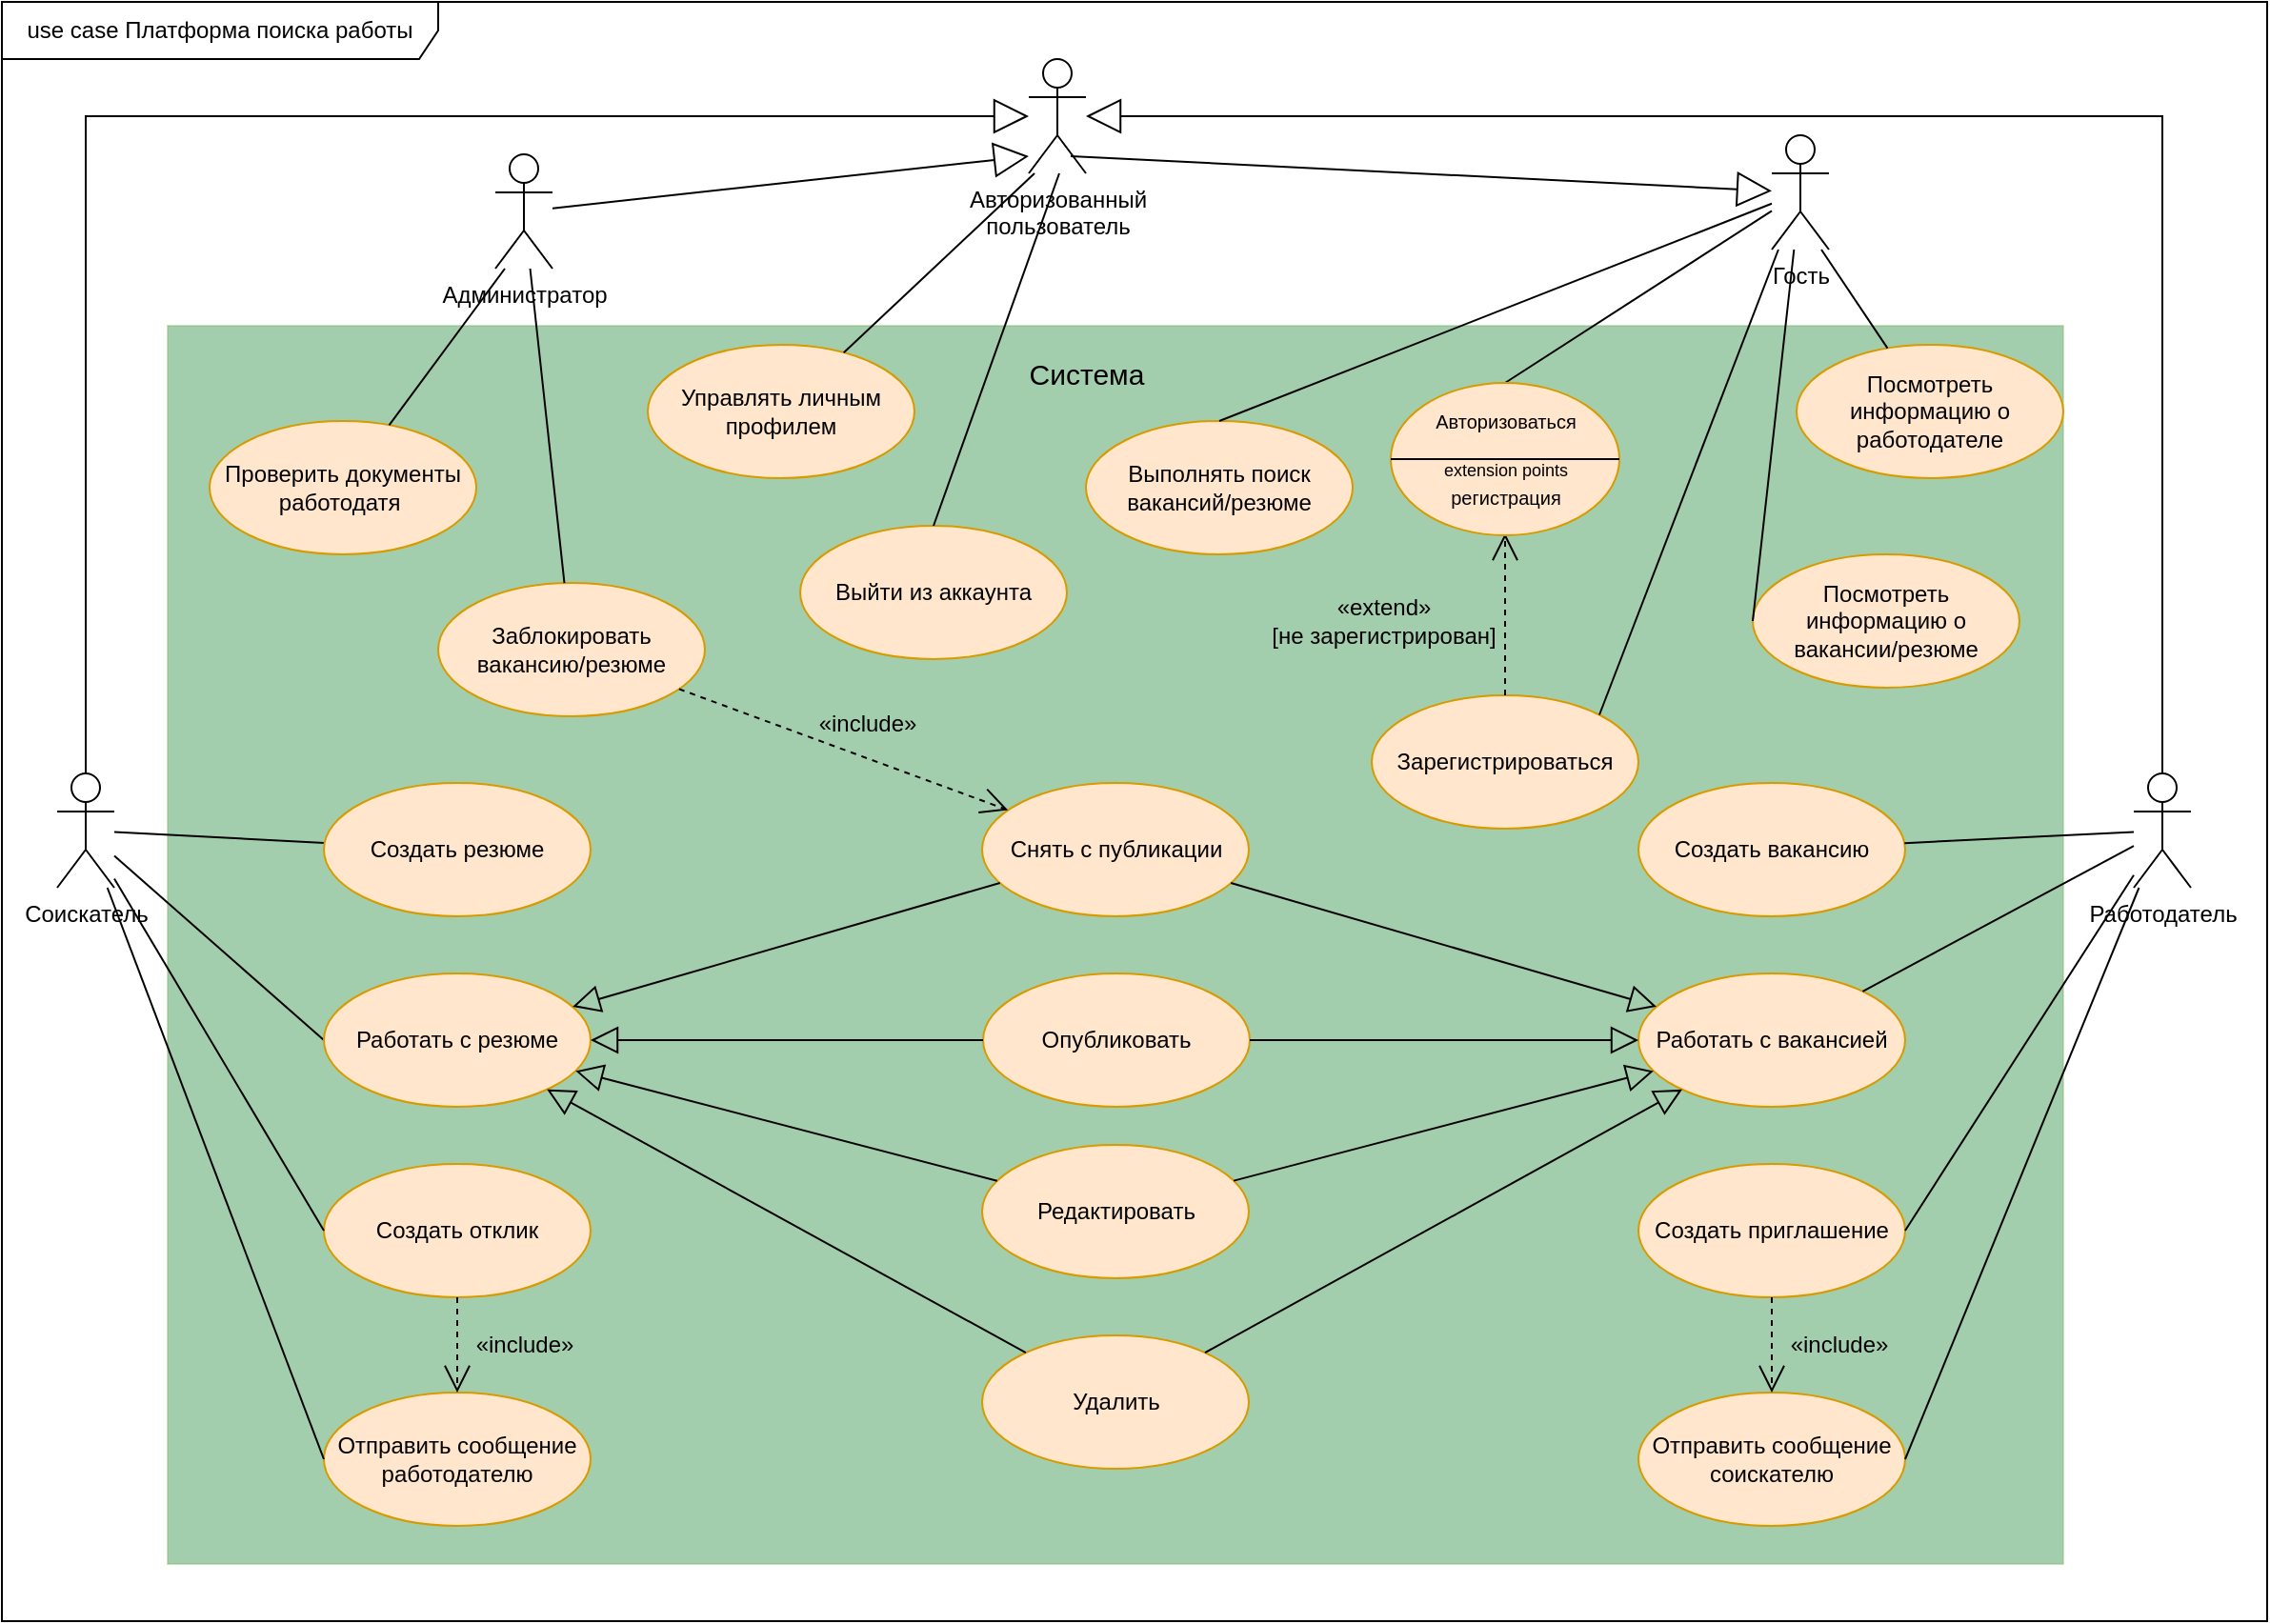<mxfile version="22.1.17" type="device">
  <diagram name="Страница — 1" id="ftmZFRbe7iVsN_jR2zVz">
    <mxGraphModel dx="2856" dy="1773" grid="1" gridSize="10" guides="1" tooltips="1" connect="1" arrows="1" fold="1" page="1" pageScale="1" pageWidth="1169" pageHeight="827" math="0" shadow="0">
      <root>
        <mxCell id="0" />
        <mxCell id="1" parent="0" />
        <mxCell id="HazaRxBubpgLdikv9HfD-1" value="" style="rounded=0;whiteSpace=wrap;html=1;fillColor=#198536;strokeColor=#82b366;opacity=40;" parent="1" vertex="1">
          <mxGeometry x="-1082" y="150" width="995" height="650" as="geometry" />
        </mxCell>
        <mxCell id="HazaRxBubpgLdikv9HfD-2" value="&lt;font style=&quot;font-size: 12px;&quot;&gt;Гость&lt;/font&gt;" style="shape=umlActor;verticalLabelPosition=bottom;verticalAlign=top;html=1;" parent="1" vertex="1">
          <mxGeometry x="-240" y="50" width="30" height="60" as="geometry" />
        </mxCell>
        <mxCell id="HazaRxBubpgLdikv9HfD-3" value="Соискатель" style="shape=umlActor;verticalLabelPosition=bottom;verticalAlign=top;html=1;" parent="1" vertex="1">
          <mxGeometry x="-1140" y="385" width="30" height="60" as="geometry" />
        </mxCell>
        <mxCell id="HazaRxBubpgLdikv9HfD-4" value="Администратор" style="shape=umlActor;verticalLabelPosition=bottom;verticalAlign=top;html=1;" parent="1" vertex="1">
          <mxGeometry x="-910" y="60" width="30" height="60" as="geometry" />
        </mxCell>
        <mxCell id="HazaRxBubpgLdikv9HfD-6" value="Работодатель" style="shape=umlActor;verticalLabelPosition=bottom;verticalAlign=top;html=1;" parent="1" vertex="1">
          <mxGeometry x="-50" y="385" width="30" height="60" as="geometry" />
        </mxCell>
        <mxCell id="HazaRxBubpgLdikv9HfD-11" value="Выполнять поиск вакансий/резюме" style="ellipse;whiteSpace=wrap;html=1;fillColor=#ffe6cc;strokeColor=#d79b00;" parent="1" vertex="1">
          <mxGeometry x="-600" y="200" width="140" height="70" as="geometry" />
        </mxCell>
        <mxCell id="HazaRxBubpgLdikv9HfD-12" value="Посмотреть информацию о вакансии/резюме" style="ellipse;whiteSpace=wrap;html=1;fillColor=#ffe6cc;strokeColor=#d79b00;" parent="1" vertex="1">
          <mxGeometry x="-250" y="270" width="140" height="70" as="geometry" />
        </mxCell>
        <mxCell id="HazaRxBubpgLdikv9HfD-13" value="Посмотреть информацию о работодателе" style="ellipse;whiteSpace=wrap;html=1;fillColor=#ffe6cc;strokeColor=#d79b00;" parent="1" vertex="1">
          <mxGeometry x="-227" y="160" width="140" height="70" as="geometry" />
        </mxCell>
        <mxCell id="HazaRxBubpgLdikv9HfD-14" value="Зарегистрироваться" style="ellipse;whiteSpace=wrap;html=1;fillColor=#ffe6cc;strokeColor=#d79b00;" parent="1" vertex="1">
          <mxGeometry x="-450" y="344" width="140" height="70" as="geometry" />
        </mxCell>
        <mxCell id="HazaRxBubpgLdikv9HfD-17" value="" style="endArrow=none;html=1;rounded=0;exitX=1;exitY=0;exitDx=0;exitDy=0;" parent="1" source="HazaRxBubpgLdikv9HfD-14" target="HazaRxBubpgLdikv9HfD-2" edge="1">
          <mxGeometry width="50" height="50" relative="1" as="geometry">
            <mxPoint x="-650" y="390" as="sourcePoint" />
            <mxPoint x="-600" y="340" as="targetPoint" />
          </mxGeometry>
        </mxCell>
        <mxCell id="HazaRxBubpgLdikv9HfD-19" value="" style="endArrow=none;html=1;rounded=0;exitX=0.5;exitY=0;exitDx=0;exitDy=0;" parent="1" source="HazaRxBubpgLdikv9HfD-58" target="HazaRxBubpgLdikv9HfD-2" edge="1">
          <mxGeometry width="50" height="50" relative="1" as="geometry">
            <mxPoint x="-384.159" y="312.151" as="sourcePoint" />
            <mxPoint x="-740" y="320" as="targetPoint" />
          </mxGeometry>
        </mxCell>
        <mxCell id="HazaRxBubpgLdikv9HfD-21" value="Проверить документы работодатя&amp;nbsp;" style="ellipse;whiteSpace=wrap;html=1;fillColor=#ffe6cc;strokeColor=#d79b00;" parent="1" vertex="1">
          <mxGeometry x="-1060" y="200" width="140" height="70" as="geometry" />
        </mxCell>
        <mxCell id="HazaRxBubpgLdikv9HfD-22" value="" style="endArrow=none;html=1;rounded=0;exitX=0.5;exitY=0;exitDx=0;exitDy=0;" parent="1" source="HazaRxBubpgLdikv9HfD-11" target="HazaRxBubpgLdikv9HfD-2" edge="1">
          <mxGeometry width="50" height="50" relative="1" as="geometry">
            <mxPoint x="-790" y="370" as="sourcePoint" />
            <mxPoint x="-740" y="320" as="targetPoint" />
          </mxGeometry>
        </mxCell>
        <mxCell id="HazaRxBubpgLdikv9HfD-23" value="" style="endArrow=none;html=1;rounded=0;" parent="1" source="HazaRxBubpgLdikv9HfD-13" edge="1">
          <mxGeometry width="50" height="50" relative="1" as="geometry">
            <mxPoint x="-790" y="370" as="sourcePoint" />
            <mxPoint x="-214" y="110" as="targetPoint" />
          </mxGeometry>
        </mxCell>
        <mxCell id="HazaRxBubpgLdikv9HfD-24" value="" style="endArrow=none;html=1;rounded=0;exitX=0;exitY=0.5;exitDx=0;exitDy=0;" parent="1" source="HazaRxBubpgLdikv9HfD-12" target="HazaRxBubpgLdikv9HfD-2" edge="1">
          <mxGeometry width="50" height="50" relative="1" as="geometry">
            <mxPoint x="-790" y="370" as="sourcePoint" />
            <mxPoint x="-740" y="320" as="targetPoint" />
          </mxGeometry>
        </mxCell>
        <mxCell id="HazaRxBubpgLdikv9HfD-26" value="Заблокировать вакансию/резюме" style="ellipse;whiteSpace=wrap;html=1;fillColor=#ffe6cc;strokeColor=#d79b00;" parent="1" vertex="1">
          <mxGeometry x="-940" y="285" width="140" height="70" as="geometry" />
        </mxCell>
        <mxCell id="HazaRxBubpgLdikv9HfD-28" value="" style="endArrow=none;html=1;rounded=0;" parent="1" source="HazaRxBubpgLdikv9HfD-26" target="HazaRxBubpgLdikv9HfD-4" edge="1">
          <mxGeometry width="50" height="50" relative="1" as="geometry">
            <mxPoint x="-790" y="370" as="sourcePoint" />
            <mxPoint x="-740" y="320" as="targetPoint" />
          </mxGeometry>
        </mxCell>
        <mxCell id="HazaRxBubpgLdikv9HfD-29" value="" style="endArrow=none;html=1;rounded=0;" parent="1" source="HazaRxBubpgLdikv9HfD-21" edge="1">
          <mxGeometry width="50" height="50" relative="1" as="geometry">
            <mxPoint x="-790" y="370" as="sourcePoint" />
            <mxPoint x="-905" y="120" as="targetPoint" />
          </mxGeometry>
        </mxCell>
        <mxCell id="HazaRxBubpgLdikv9HfD-34" value="Удалить" style="ellipse;whiteSpace=wrap;html=1;fillColor=#ffe6cc;strokeColor=#d79b00;" parent="1" vertex="1">
          <mxGeometry x="-654.5" y="680" width="140" height="70" as="geometry" />
        </mxCell>
        <mxCell id="HazaRxBubpgLdikv9HfD-44" value="" style="endArrow=none;html=1;rounded=0;" parent="1" source="m3w3KZEBD-7wFPwKUOeb-2" target="HazaRxBubpgLdikv9HfD-3" edge="1">
          <mxGeometry width="50" height="50" relative="1" as="geometry">
            <mxPoint x="-900.0" y="495" as="sourcePoint" />
            <mxPoint x="-560" y="350" as="targetPoint" />
          </mxGeometry>
        </mxCell>
        <mxCell id="HazaRxBubpgLdikv9HfD-46" value="" style="endArrow=open;endSize=12;dashed=1;html=1;rounded=0;entryX=0.5;entryY=1.133;entryDx=0;entryDy=0;entryPerimeter=0;" parent="1" source="HazaRxBubpgLdikv9HfD-14" target="HazaRxBubpgLdikv9HfD-62" edge="1">
          <mxGeometry width="160" relative="1" as="geometry">
            <mxPoint x="-760" y="360" as="sourcePoint" />
            <mxPoint x="-405.695" y="318.486" as="targetPoint" />
          </mxGeometry>
        </mxCell>
        <mxCell id="HazaRxBubpgLdikv9HfD-63" value="" style="group;" parent="1" vertex="1" connectable="0">
          <mxGeometry x="-440" y="180" width="120" height="80" as="geometry" />
        </mxCell>
        <mxCell id="HazaRxBubpgLdikv9HfD-58" value="" style="ellipse;whiteSpace=wrap;html=1;fillColor=#ffe6cc;strokeColor=#d79b00;" parent="HazaRxBubpgLdikv9HfD-63" vertex="1">
          <mxGeometry width="120" height="80" as="geometry" />
        </mxCell>
        <mxCell id="HazaRxBubpgLdikv9HfD-59" value="&lt;span style=&quot;font-size: 10px;&quot;&gt;Авторизоваться&lt;/span&gt;" style="text;html=1;align=center;verticalAlign=middle;resizable=0;points=[];autosize=1;strokeColor=none;fillColor=none;" parent="HazaRxBubpgLdikv9HfD-63" vertex="1">
          <mxGeometry x="10" y="5" width="100" height="30" as="geometry" />
        </mxCell>
        <mxCell id="HazaRxBubpgLdikv9HfD-60" value="" style="endArrow=none;html=1;rounded=0;exitX=0;exitY=0.5;exitDx=0;exitDy=0;entryX=1;entryY=0.5;entryDx=0;entryDy=0;" parent="HazaRxBubpgLdikv9HfD-63" source="HazaRxBubpgLdikv9HfD-58" target="HazaRxBubpgLdikv9HfD-58" edge="1">
          <mxGeometry width="50" height="50" relative="1" as="geometry">
            <mxPoint x="-1" y="15" as="sourcePoint" />
            <mxPoint x="49" y="-35" as="targetPoint" />
          </mxGeometry>
        </mxCell>
        <mxCell id="HazaRxBubpgLdikv9HfD-61" value="&lt;font style=&quot;font-size: 9px;&quot;&gt;extension points&lt;/font&gt;" style="text;html=1;align=center;verticalAlign=middle;resizable=0;points=[];autosize=1;strokeColor=none;fillColor=none;" parent="HazaRxBubpgLdikv9HfD-63" vertex="1">
          <mxGeometry x="15" y="30" width="90" height="30" as="geometry" />
        </mxCell>
        <mxCell id="HazaRxBubpgLdikv9HfD-62" value="&lt;font style=&quot;font-size: 10px;&quot;&gt;регистрация&lt;/font&gt;" style="text;html=1;align=center;verticalAlign=middle;resizable=0;points=[];autosize=1;strokeColor=none;fillColor=none;" parent="HazaRxBubpgLdikv9HfD-63" vertex="1">
          <mxGeometry x="20" y="45" width="80" height="30" as="geometry" />
        </mxCell>
        <mxCell id="HazaRxBubpgLdikv9HfD-33" value="Опубликовать" style="ellipse;whiteSpace=wrap;html=1;fillColor=#ffe6cc;strokeColor=#d79b00;" parent="1" vertex="1">
          <mxGeometry x="-654" y="490" width="140" height="70" as="geometry" />
        </mxCell>
        <mxCell id="HazaRxBubpgLdikv9HfD-96" value="Выйти из аккаунта" style="ellipse;whiteSpace=wrap;html=1;fillColor=#ffe6cc;strokeColor=#d79b00;" parent="1" vertex="1">
          <mxGeometry x="-750" y="255" width="140" height="70" as="geometry" />
        </mxCell>
        <mxCell id="HazaRxBubpgLdikv9HfD-97" value="Управлять личным профилем" style="ellipse;whiteSpace=wrap;html=1;fillColor=#ffe6cc;strokeColor=#d79b00;" parent="1" vertex="1">
          <mxGeometry x="-830" y="160" width="140" height="70" as="geometry" />
        </mxCell>
        <mxCell id="HazaRxBubpgLdikv9HfD-98" value="Отправить сообщение работодателю" style="ellipse;whiteSpace=wrap;html=1;fillColor=#ffe6cc;strokeColor=#d79b00;" parent="1" vertex="1">
          <mxGeometry x="-1000" y="710" width="140" height="70" as="geometry" />
        </mxCell>
        <mxCell id="HazaRxBubpgLdikv9HfD-100" value="Отправить сообщение соискателю" style="ellipse;whiteSpace=wrap;html=1;fillColor=#ffe6cc;strokeColor=#d79b00;" parent="1" vertex="1">
          <mxGeometry x="-310" y="710" width="140" height="70" as="geometry" />
        </mxCell>
        <mxCell id="HazaRxBubpgLdikv9HfD-101" value="" style="endArrow=none;html=1;rounded=0;exitX=1;exitY=0.5;exitDx=0;exitDy=0;" parent="1" source="HazaRxBubpgLdikv9HfD-100" target="HazaRxBubpgLdikv9HfD-6" edge="1">
          <mxGeometry width="50" height="50" relative="1" as="geometry">
            <mxPoint x="-400" y="550" as="sourcePoint" />
            <mxPoint x="-350" y="500" as="targetPoint" />
          </mxGeometry>
        </mxCell>
        <mxCell id="HazaRxBubpgLdikv9HfD-104" value="Создать отклик" style="ellipse;whiteSpace=wrap;html=1;fillColor=#ffe6cc;strokeColor=#d79b00;" parent="1" vertex="1">
          <mxGeometry x="-1000" y="590" width="140" height="70" as="geometry" />
        </mxCell>
        <mxCell id="HazaRxBubpgLdikv9HfD-105" value="Создать приглашение" style="ellipse;whiteSpace=wrap;html=1;fillColor=#ffe6cc;strokeColor=#d79b00;" parent="1" vertex="1">
          <mxGeometry x="-310" y="590" width="140" height="70" as="geometry" />
        </mxCell>
        <mxCell id="HazaRxBubpgLdikv9HfD-106" value="" style="endArrow=none;html=1;rounded=0;entryX=0;entryY=0.5;entryDx=0;entryDy=0;" parent="1" source="HazaRxBubpgLdikv9HfD-3" target="HazaRxBubpgLdikv9HfD-98" edge="1">
          <mxGeometry width="50" height="50" relative="1" as="geometry">
            <mxPoint x="-610" y="430" as="sourcePoint" />
            <mxPoint x="-560" y="380" as="targetPoint" />
          </mxGeometry>
        </mxCell>
        <mxCell id="HazaRxBubpgLdikv9HfD-112" value="" style="endArrow=none;html=1;rounded=0;entryX=0;entryY=0.5;entryDx=0;entryDy=0;" parent="1" source="HazaRxBubpgLdikv9HfD-3" target="HazaRxBubpgLdikv9HfD-104" edge="1">
          <mxGeometry width="50" height="50" relative="1" as="geometry">
            <mxPoint x="-720" y="420" as="sourcePoint" />
            <mxPoint x="-670" y="370" as="targetPoint" />
          </mxGeometry>
        </mxCell>
        <mxCell id="HazaRxBubpgLdikv9HfD-113" value="" style="endArrow=none;html=1;rounded=0;entryX=1;entryY=0.5;entryDx=0;entryDy=0;" parent="1" source="HazaRxBubpgLdikv9HfD-6" target="HazaRxBubpgLdikv9HfD-105" edge="1">
          <mxGeometry width="50" height="50" relative="1" as="geometry">
            <mxPoint x="-720" y="420" as="sourcePoint" />
            <mxPoint x="-670" y="370" as="targetPoint" />
          </mxGeometry>
        </mxCell>
        <mxCell id="HazaRxBubpgLdikv9HfD-114" value="" style="endArrow=none;html=1;rounded=0;exitX=0;exitY=0.5;exitDx=0;exitDy=0;" parent="1" source="m3w3KZEBD-7wFPwKUOeb-3" target="HazaRxBubpgLdikv9HfD-3" edge="1">
          <mxGeometry width="50" height="50" relative="1" as="geometry">
            <mxPoint x="-710" y="660" as="sourcePoint" />
            <mxPoint x="-660" y="610" as="targetPoint" />
          </mxGeometry>
        </mxCell>
        <mxCell id="m3w3KZEBD-7wFPwKUOeb-2" value="Создать резюме" style="ellipse;whiteSpace=wrap;html=1;fillColor=#ffe6cc;strokeColor=#d79b00;" parent="1" vertex="1">
          <mxGeometry x="-1000" y="390" width="140" height="70" as="geometry" />
        </mxCell>
        <mxCell id="m3w3KZEBD-7wFPwKUOeb-3" value="Работать с резюме" style="ellipse;whiteSpace=wrap;html=1;fillColor=#ffe6cc;strokeColor=#d79b00;" parent="1" vertex="1">
          <mxGeometry x="-1000" y="490" width="140" height="70" as="geometry" />
        </mxCell>
        <mxCell id="m3w3KZEBD-7wFPwKUOeb-5" value="Работать с вакансией" style="ellipse;whiteSpace=wrap;html=1;fillColor=#ffe6cc;strokeColor=#d79b00;" parent="1" vertex="1">
          <mxGeometry x="-310" y="490" width="140" height="70" as="geometry" />
        </mxCell>
        <mxCell id="m3w3KZEBD-7wFPwKUOeb-6" value="Создать вакансию" style="ellipse;whiteSpace=wrap;html=1;fillColor=#ffe6cc;strokeColor=#d79b00;" parent="1" vertex="1">
          <mxGeometry x="-310" y="390" width="140" height="70" as="geometry" />
        </mxCell>
        <mxCell id="m3w3KZEBD-7wFPwKUOeb-7" value="" style="endArrow=none;html=1;rounded=0;" parent="1" source="HazaRxBubpgLdikv9HfD-6" target="m3w3KZEBD-7wFPwKUOeb-5" edge="1">
          <mxGeometry width="50" height="50" relative="1" as="geometry">
            <mxPoint x="-10" y="439" as="sourcePoint" />
            <mxPoint x="-160" y="625" as="targetPoint" />
          </mxGeometry>
        </mxCell>
        <mxCell id="m3w3KZEBD-7wFPwKUOeb-8" value="" style="endArrow=none;html=1;rounded=0;" parent="1" source="HazaRxBubpgLdikv9HfD-6" target="m3w3KZEBD-7wFPwKUOeb-6" edge="1">
          <mxGeometry width="50" height="50" relative="1" as="geometry">
            <mxPoint y="449" as="sourcePoint" />
            <mxPoint x="-150" y="635" as="targetPoint" />
          </mxGeometry>
        </mxCell>
        <mxCell id="m3w3KZEBD-7wFPwKUOeb-9" value="Снять с публикации" style="ellipse;whiteSpace=wrap;html=1;fillColor=#ffe6cc;strokeColor=#d79b00;" parent="1" vertex="1">
          <mxGeometry x="-654.5" y="390" width="140" height="70" as="geometry" />
        </mxCell>
        <mxCell id="m3w3KZEBD-7wFPwKUOeb-10" value="Редактировать" style="ellipse;whiteSpace=wrap;html=1;fillColor=#ffe6cc;strokeColor=#d79b00;" parent="1" vertex="1">
          <mxGeometry x="-654.5" y="580" width="140" height="70" as="geometry" />
        </mxCell>
        <mxCell id="m3w3KZEBD-7wFPwKUOeb-11" value="Авторизованный&lt;br&gt;пользователь" style="shape=umlActor;verticalLabelPosition=bottom;verticalAlign=top;html=1;" parent="1" vertex="1">
          <mxGeometry x="-630" y="10" width="30" height="60" as="geometry" />
        </mxCell>
        <mxCell id="m3w3KZEBD-7wFPwKUOeb-13" value="" style="endArrow=none;html=1;rounded=0;exitX=0.5;exitY=0;exitDx=0;exitDy=0;" parent="1" source="HazaRxBubpgLdikv9HfD-96" edge="1">
          <mxGeometry width="50" height="50" relative="1" as="geometry">
            <mxPoint x="-860" y="340" as="sourcePoint" />
            <mxPoint x="-614" y="70" as="targetPoint" />
          </mxGeometry>
        </mxCell>
        <mxCell id="m3w3KZEBD-7wFPwKUOeb-14" value="" style="endArrow=none;html=1;rounded=0;" parent="1" source="HazaRxBubpgLdikv9HfD-97" edge="1">
          <mxGeometry width="50" height="50" relative="1" as="geometry">
            <mxPoint x="-845" y="230" as="sourcePoint" />
            <mxPoint x="-627" y="70" as="targetPoint" />
          </mxGeometry>
        </mxCell>
        <mxCell id="m3w3KZEBD-7wFPwKUOeb-15" value="" style="endArrow=block;endSize=16;endFill=0;html=1;rounded=0;" parent="1" target="HazaRxBubpgLdikv9HfD-2" edge="1">
          <mxGeometry width="160" relative="1" as="geometry">
            <mxPoint x="-608" y="61" as="sourcePoint" />
            <mxPoint x="-540" y="90" as="targetPoint" />
          </mxGeometry>
        </mxCell>
        <mxCell id="m3w3KZEBD-7wFPwKUOeb-17" value="" style="endArrow=block;endSize=16;endFill=0;html=1;rounded=0;" parent="1" source="HazaRxBubpgLdikv9HfD-6" target="m3w3KZEBD-7wFPwKUOeb-11" edge="1">
          <mxGeometry width="160" relative="1" as="geometry">
            <mxPoint x="-250" y="120" as="sourcePoint" />
            <mxPoint x="-860" y="100" as="targetPoint" />
            <Array as="points">
              <mxPoint x="-35" y="40" />
            </Array>
          </mxGeometry>
        </mxCell>
        <mxCell id="m3w3KZEBD-7wFPwKUOeb-18" value="" style="endArrow=block;endSize=16;endFill=0;html=1;rounded=0;" parent="1" source="HazaRxBubpgLdikv9HfD-3" target="m3w3KZEBD-7wFPwKUOeb-11" edge="1">
          <mxGeometry width="160" relative="1" as="geometry">
            <mxPoint x="-800" y="90" as="sourcePoint" />
            <mxPoint x="-870" y="40" as="targetPoint" />
            <Array as="points">
              <mxPoint x="-1125" y="40" />
            </Array>
          </mxGeometry>
        </mxCell>
        <mxCell id="m3w3KZEBD-7wFPwKUOeb-19" value="" style="endArrow=block;endSize=16;endFill=0;html=1;rounded=0;" parent="1" source="HazaRxBubpgLdikv9HfD-4" edge="1">
          <mxGeometry width="160" relative="1" as="geometry">
            <mxPoint x="-818" y="110" as="sourcePoint" />
            <mxPoint x="-630" y="61" as="targetPoint" />
          </mxGeometry>
        </mxCell>
        <mxCell id="m3w3KZEBD-7wFPwKUOeb-20" value="" style="endArrow=open;endSize=12;dashed=1;html=1;rounded=0;" parent="1" source="HazaRxBubpgLdikv9HfD-26" target="m3w3KZEBD-7wFPwKUOeb-9" edge="1">
          <mxGeometry width="160" relative="1" as="geometry">
            <mxPoint x="-342" y="312" as="sourcePoint" />
            <mxPoint x="-380" y="254" as="targetPoint" />
          </mxGeometry>
        </mxCell>
        <mxCell id="m3w3KZEBD-7wFPwKUOeb-21" value="" style="endArrow=block;endSize=12;endFill=0;html=1;rounded=0;" parent="1" source="m3w3KZEBD-7wFPwKUOeb-9" target="m3w3KZEBD-7wFPwKUOeb-3" edge="1">
          <mxGeometry width="160" relative="1" as="geometry">
            <mxPoint x="-598" y="71" as="sourcePoint" />
            <mxPoint x="-230" y="89" as="targetPoint" />
          </mxGeometry>
        </mxCell>
        <mxCell id="m3w3KZEBD-7wFPwKUOeb-22" value="" style="endArrow=block;endSize=12;endFill=0;html=1;rounded=0;" parent="1" source="HazaRxBubpgLdikv9HfD-33" target="m3w3KZEBD-7wFPwKUOeb-3" edge="1">
          <mxGeometry width="160" relative="1" as="geometry">
            <mxPoint x="-635" y="452" as="sourcePoint" />
            <mxPoint x="-859" y="517" as="targetPoint" />
          </mxGeometry>
        </mxCell>
        <mxCell id="m3w3KZEBD-7wFPwKUOeb-23" value="" style="endArrow=block;endSize=12;endFill=0;html=1;rounded=0;" parent="1" source="m3w3KZEBD-7wFPwKUOeb-10" target="m3w3KZEBD-7wFPwKUOeb-3" edge="1">
          <mxGeometry width="160" relative="1" as="geometry">
            <mxPoint x="-625" y="462" as="sourcePoint" />
            <mxPoint x="-849" y="527" as="targetPoint" />
          </mxGeometry>
        </mxCell>
        <mxCell id="m3w3KZEBD-7wFPwKUOeb-24" value="" style="endArrow=block;endSize=12;endFill=0;html=1;rounded=0;" parent="1" source="HazaRxBubpgLdikv9HfD-34" target="m3w3KZEBD-7wFPwKUOeb-3" edge="1">
          <mxGeometry width="160" relative="1" as="geometry">
            <mxPoint x="-615" y="472" as="sourcePoint" />
            <mxPoint x="-839" y="537" as="targetPoint" />
          </mxGeometry>
        </mxCell>
        <mxCell id="m3w3KZEBD-7wFPwKUOeb-25" value="" style="endArrow=block;endSize=12;endFill=0;html=1;rounded=0;" parent="1" source="m3w3KZEBD-7wFPwKUOeb-9" target="m3w3KZEBD-7wFPwKUOeb-5" edge="1">
          <mxGeometry width="160" relative="1" as="geometry">
            <mxPoint x="-605" y="482" as="sourcePoint" />
            <mxPoint x="-829" y="547" as="targetPoint" />
          </mxGeometry>
        </mxCell>
        <mxCell id="m3w3KZEBD-7wFPwKUOeb-26" value="" style="endArrow=block;endSize=12;endFill=0;html=1;rounded=0;" parent="1" source="HazaRxBubpgLdikv9HfD-33" target="m3w3KZEBD-7wFPwKUOeb-5" edge="1">
          <mxGeometry width="160" relative="1" as="geometry">
            <mxPoint x="-595" y="492" as="sourcePoint" />
            <mxPoint x="-819" y="557" as="targetPoint" />
          </mxGeometry>
        </mxCell>
        <mxCell id="m3w3KZEBD-7wFPwKUOeb-27" value="" style="endArrow=block;endSize=12;endFill=0;html=1;rounded=0;" parent="1" source="m3w3KZEBD-7wFPwKUOeb-10" target="m3w3KZEBD-7wFPwKUOeb-5" edge="1">
          <mxGeometry width="160" relative="1" as="geometry">
            <mxPoint x="-585" y="502" as="sourcePoint" />
            <mxPoint x="-809" y="567" as="targetPoint" />
          </mxGeometry>
        </mxCell>
        <mxCell id="m3w3KZEBD-7wFPwKUOeb-28" value="" style="endArrow=block;endSize=12;endFill=0;html=1;rounded=0;" parent="1" source="HazaRxBubpgLdikv9HfD-34" target="m3w3KZEBD-7wFPwKUOeb-5" edge="1">
          <mxGeometry width="160" relative="1" as="geometry">
            <mxPoint x="-575" y="512" as="sourcePoint" />
            <mxPoint x="-799" y="577" as="targetPoint" />
          </mxGeometry>
        </mxCell>
        <mxCell id="m3w3KZEBD-7wFPwKUOeb-29" value="" style="endArrow=open;endSize=12;dashed=1;html=1;rounded=0;" parent="1" source="HazaRxBubpgLdikv9HfD-104" target="HazaRxBubpgLdikv9HfD-98" edge="1">
          <mxGeometry width="160" relative="1" as="geometry">
            <mxPoint x="-750" y="349" as="sourcePoint" />
            <mxPoint x="-625" y="411" as="targetPoint" />
          </mxGeometry>
        </mxCell>
        <mxCell id="m3w3KZEBD-7wFPwKUOeb-30" value="" style="endArrow=open;endSize=12;dashed=1;html=1;rounded=0;" parent="1" source="HazaRxBubpgLdikv9HfD-105" target="HazaRxBubpgLdikv9HfD-100" edge="1">
          <mxGeometry width="160" relative="1" as="geometry">
            <mxPoint x="-740" y="359" as="sourcePoint" />
            <mxPoint x="-615" y="421" as="targetPoint" />
          </mxGeometry>
        </mxCell>
        <mxCell id="m3w3KZEBD-7wFPwKUOeb-31" value="&lt;font style=&quot;font-size: 15px;&quot;&gt;Система&lt;/font&gt;" style="text;html=1;align=center;verticalAlign=middle;resizable=0;points=[];autosize=1;strokeColor=none;fillColor=none;" parent="1" vertex="1">
          <mxGeometry x="-640" y="160" width="80" height="30" as="geometry" />
        </mxCell>
        <mxCell id="m3w3KZEBD-7wFPwKUOeb-33" value="&lt;font style=&quot;font-size: 12px;&quot;&gt;«include»&lt;br&gt;&lt;/font&gt;" style="text;html=1;align=center;verticalAlign=middle;resizable=0;points=[];autosize=1;strokeColor=none;fillColor=none;" parent="1" vertex="1">
          <mxGeometry x="-930" y="670" width="70" height="30" as="geometry" />
        </mxCell>
        <mxCell id="m3w3KZEBD-7wFPwKUOeb-34" value="&lt;font style=&quot;font-size: 12px;&quot;&gt;«include»&lt;br&gt;&lt;/font&gt;" style="text;html=1;align=center;verticalAlign=middle;resizable=0;points=[];autosize=1;strokeColor=none;fillColor=none;" parent="1" vertex="1">
          <mxGeometry x="-750" y="344" width="70" height="30" as="geometry" />
        </mxCell>
        <mxCell id="m3w3KZEBD-7wFPwKUOeb-35" value="&lt;font style=&quot;font-size: 12px;&quot;&gt;«include»&lt;br&gt;&lt;/font&gt;" style="text;html=1;align=center;verticalAlign=middle;resizable=0;points=[];autosize=1;strokeColor=none;fillColor=none;" parent="1" vertex="1">
          <mxGeometry x="-240" y="670" width="70" height="30" as="geometry" />
        </mxCell>
        <mxCell id="m3w3KZEBD-7wFPwKUOeb-36" value="&lt;font style=&quot;&quot;&gt;«extend»&lt;br&gt;&lt;div style=&quot;&quot;&gt;[не зарегистрирован]&lt;/div&gt;&lt;/font&gt;" style="text;html=1;align=center;verticalAlign=middle;resizable=0;points=[];autosize=1;strokeColor=none;fillColor=none;" parent="1" vertex="1">
          <mxGeometry x="-514.5" y="285" width="140" height="40" as="geometry" />
        </mxCell>
        <mxCell id="m3w3KZEBD-7wFPwKUOeb-37" value="use case Платформа поиска работы" style="shape=umlFrame;whiteSpace=wrap;html=1;pointerEvents=0;width=229;height=30;" parent="1" vertex="1">
          <mxGeometry x="-1169" y="-20" width="1189" height="850" as="geometry" />
        </mxCell>
      </root>
    </mxGraphModel>
  </diagram>
</mxfile>
